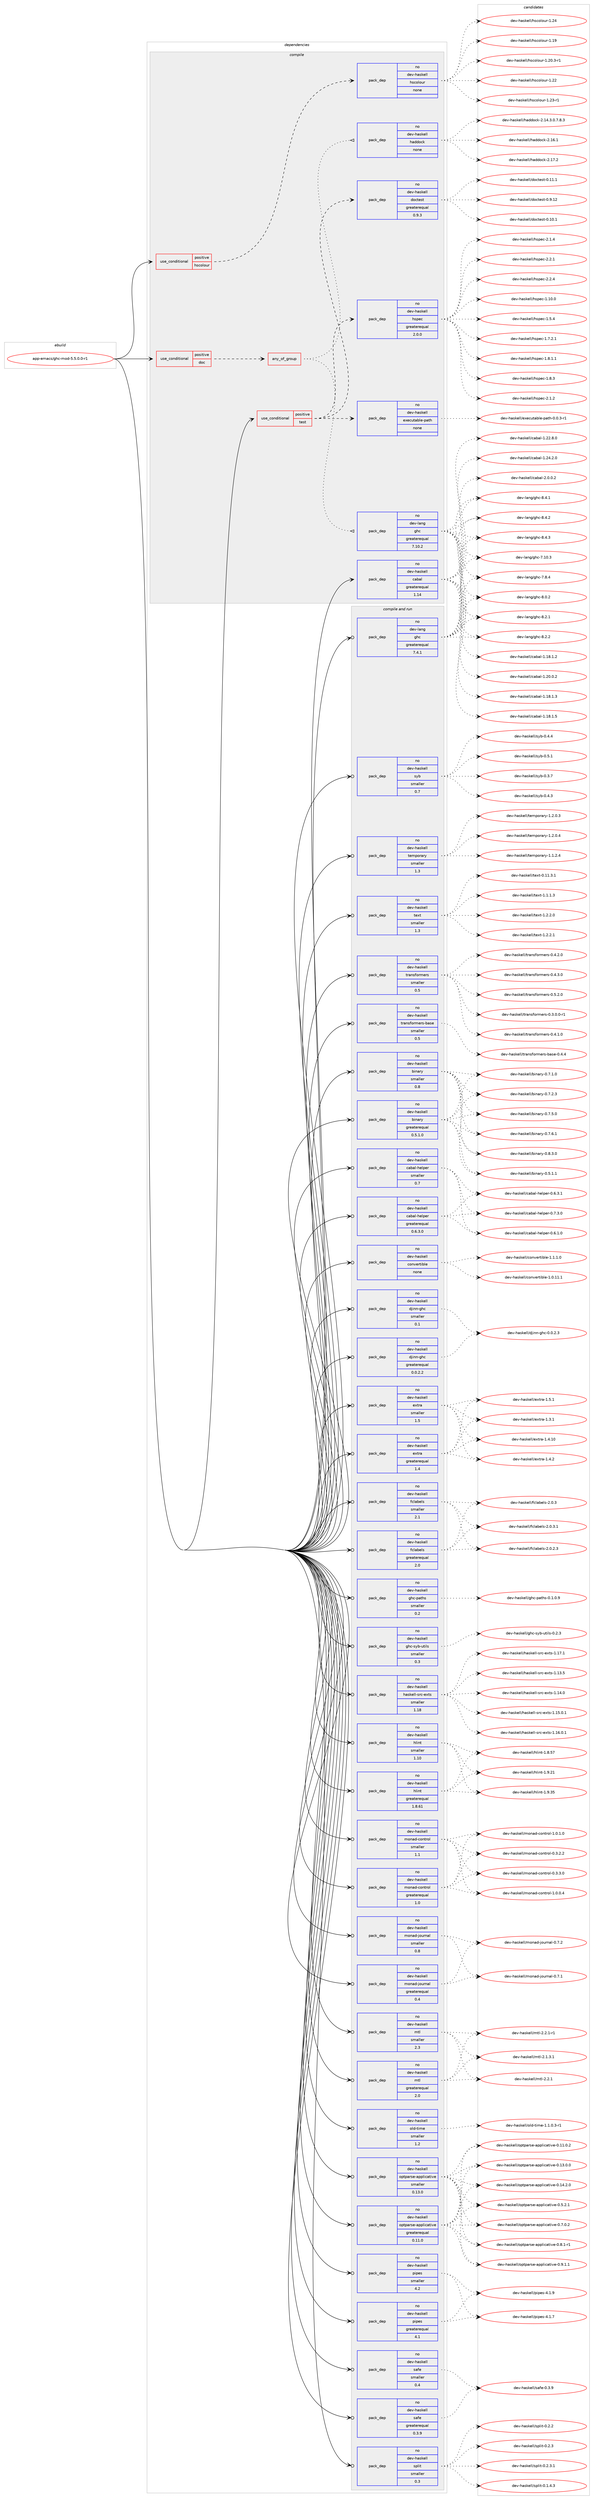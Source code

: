 digraph prolog {

# *************
# Graph options
# *************

newrank=true;
concentrate=true;
compound=true;
graph [rankdir=LR,fontname=Helvetica,fontsize=10,ranksep=1.5];#, ranksep=2.5, nodesep=0.2];
edge  [arrowhead=vee];
node  [fontname=Helvetica,fontsize=10];

# **********
# The ebuild
# **********

subgraph cluster_leftcol {
color=gray;
rank=same;
label=<<i>ebuild</i>>;
id [label="app-emacs/ghc-mod-5.5.0.0-r1", color=red, width=4, href="../app-emacs/ghc-mod-5.5.0.0-r1.svg"];
}

# ****************
# The dependencies
# ****************

subgraph cluster_midcol {
color=gray;
label=<<i>dependencies</i>>;
subgraph cluster_compile {
fillcolor="#eeeeee";
style=filled;
label=<<i>compile</i>>;
subgraph cond504 {
dependency2741 [label=<<TABLE BORDER="0" CELLBORDER="1" CELLSPACING="0" CELLPADDING="4"><TR><TD ROWSPAN="3" CELLPADDING="10">use_conditional</TD></TR><TR><TD>positive</TD></TR><TR><TD>doc</TD></TR></TABLE>>, shape=none, color=red];
subgraph any90 {
dependency2742 [label=<<TABLE BORDER="0" CELLBORDER="1" CELLSPACING="0" CELLPADDING="4"><TR><TD CELLPADDING="10">any_of_group</TD></TR></TABLE>>, shape=none, color=red];subgraph pack2141 {
dependency2743 [label=<<TABLE BORDER="0" CELLBORDER="1" CELLSPACING="0" CELLPADDING="4" WIDTH="220"><TR><TD ROWSPAN="6" CELLPADDING="30">pack_dep</TD></TR><TR><TD WIDTH="110">no</TD></TR><TR><TD>dev-haskell</TD></TR><TR><TD>haddock</TD></TR><TR><TD>none</TD></TR><TR><TD></TD></TR></TABLE>>, shape=none, color=blue];
}
dependency2742:e -> dependency2743:w [weight=20,style="dotted",arrowhead="oinv"];
subgraph pack2142 {
dependency2744 [label=<<TABLE BORDER="0" CELLBORDER="1" CELLSPACING="0" CELLPADDING="4" WIDTH="220"><TR><TD ROWSPAN="6" CELLPADDING="30">pack_dep</TD></TR><TR><TD WIDTH="110">no</TD></TR><TR><TD>dev-lang</TD></TR><TR><TD>ghc</TD></TR><TR><TD>greaterequal</TD></TR><TR><TD>7.10.2</TD></TR></TABLE>>, shape=none, color=blue];
}
dependency2742:e -> dependency2744:w [weight=20,style="dotted",arrowhead="oinv"];
}
dependency2741:e -> dependency2742:w [weight=20,style="dashed",arrowhead="vee"];
}
id:e -> dependency2741:w [weight=20,style="solid",arrowhead="vee"];
subgraph cond505 {
dependency2745 [label=<<TABLE BORDER="0" CELLBORDER="1" CELLSPACING="0" CELLPADDING="4"><TR><TD ROWSPAN="3" CELLPADDING="10">use_conditional</TD></TR><TR><TD>positive</TD></TR><TR><TD>hscolour</TD></TR></TABLE>>, shape=none, color=red];
subgraph pack2143 {
dependency2746 [label=<<TABLE BORDER="0" CELLBORDER="1" CELLSPACING="0" CELLPADDING="4" WIDTH="220"><TR><TD ROWSPAN="6" CELLPADDING="30">pack_dep</TD></TR><TR><TD WIDTH="110">no</TD></TR><TR><TD>dev-haskell</TD></TR><TR><TD>hscolour</TD></TR><TR><TD>none</TD></TR><TR><TD></TD></TR></TABLE>>, shape=none, color=blue];
}
dependency2745:e -> dependency2746:w [weight=20,style="dashed",arrowhead="vee"];
}
id:e -> dependency2745:w [weight=20,style="solid",arrowhead="vee"];
subgraph cond506 {
dependency2747 [label=<<TABLE BORDER="0" CELLBORDER="1" CELLSPACING="0" CELLPADDING="4"><TR><TD ROWSPAN="3" CELLPADDING="10">use_conditional</TD></TR><TR><TD>positive</TD></TR><TR><TD>test</TD></TR></TABLE>>, shape=none, color=red];
subgraph pack2144 {
dependency2748 [label=<<TABLE BORDER="0" CELLBORDER="1" CELLSPACING="0" CELLPADDING="4" WIDTH="220"><TR><TD ROWSPAN="6" CELLPADDING="30">pack_dep</TD></TR><TR><TD WIDTH="110">no</TD></TR><TR><TD>dev-haskell</TD></TR><TR><TD>doctest</TD></TR><TR><TD>greaterequal</TD></TR><TR><TD>0.9.3</TD></TR></TABLE>>, shape=none, color=blue];
}
dependency2747:e -> dependency2748:w [weight=20,style="dashed",arrowhead="vee"];
subgraph pack2145 {
dependency2749 [label=<<TABLE BORDER="0" CELLBORDER="1" CELLSPACING="0" CELLPADDING="4" WIDTH="220"><TR><TD ROWSPAN="6" CELLPADDING="30">pack_dep</TD></TR><TR><TD WIDTH="110">no</TD></TR><TR><TD>dev-haskell</TD></TR><TR><TD>executable-path</TD></TR><TR><TD>none</TD></TR><TR><TD></TD></TR></TABLE>>, shape=none, color=blue];
}
dependency2747:e -> dependency2749:w [weight=20,style="dashed",arrowhead="vee"];
subgraph pack2146 {
dependency2750 [label=<<TABLE BORDER="0" CELLBORDER="1" CELLSPACING="0" CELLPADDING="4" WIDTH="220"><TR><TD ROWSPAN="6" CELLPADDING="30">pack_dep</TD></TR><TR><TD WIDTH="110">no</TD></TR><TR><TD>dev-haskell</TD></TR><TR><TD>hspec</TD></TR><TR><TD>greaterequal</TD></TR><TR><TD>2.0.0</TD></TR></TABLE>>, shape=none, color=blue];
}
dependency2747:e -> dependency2750:w [weight=20,style="dashed",arrowhead="vee"];
}
id:e -> dependency2747:w [weight=20,style="solid",arrowhead="vee"];
subgraph pack2147 {
dependency2751 [label=<<TABLE BORDER="0" CELLBORDER="1" CELLSPACING="0" CELLPADDING="4" WIDTH="220"><TR><TD ROWSPAN="6" CELLPADDING="30">pack_dep</TD></TR><TR><TD WIDTH="110">no</TD></TR><TR><TD>dev-haskell</TD></TR><TR><TD>cabal</TD></TR><TR><TD>greaterequal</TD></TR><TR><TD>1.14</TD></TR></TABLE>>, shape=none, color=blue];
}
id:e -> dependency2751:w [weight=20,style="solid",arrowhead="vee"];
}
subgraph cluster_compileandrun {
fillcolor="#eeeeee";
style=filled;
label=<<i>compile and run</i>>;
subgraph pack2148 {
dependency2752 [label=<<TABLE BORDER="0" CELLBORDER="1" CELLSPACING="0" CELLPADDING="4" WIDTH="220"><TR><TD ROWSPAN="6" CELLPADDING="30">pack_dep</TD></TR><TR><TD WIDTH="110">no</TD></TR><TR><TD>dev-haskell</TD></TR><TR><TD>binary</TD></TR><TR><TD>greaterequal</TD></TR><TR><TD>0.5.1.0</TD></TR></TABLE>>, shape=none, color=blue];
}
id:e -> dependency2752:w [weight=20,style="solid",arrowhead="odotvee"];
subgraph pack2149 {
dependency2753 [label=<<TABLE BORDER="0" CELLBORDER="1" CELLSPACING="0" CELLPADDING="4" WIDTH="220"><TR><TD ROWSPAN="6" CELLPADDING="30">pack_dep</TD></TR><TR><TD WIDTH="110">no</TD></TR><TR><TD>dev-haskell</TD></TR><TR><TD>binary</TD></TR><TR><TD>smaller</TD></TR><TR><TD>0.8</TD></TR></TABLE>>, shape=none, color=blue];
}
id:e -> dependency2753:w [weight=20,style="solid",arrowhead="odotvee"];
subgraph pack2150 {
dependency2754 [label=<<TABLE BORDER="0" CELLBORDER="1" CELLSPACING="0" CELLPADDING="4" WIDTH="220"><TR><TD ROWSPAN="6" CELLPADDING="30">pack_dep</TD></TR><TR><TD WIDTH="110">no</TD></TR><TR><TD>dev-haskell</TD></TR><TR><TD>cabal-helper</TD></TR><TR><TD>greaterequal</TD></TR><TR><TD>0.6.3.0</TD></TR></TABLE>>, shape=none, color=blue];
}
id:e -> dependency2754:w [weight=20,style="solid",arrowhead="odotvee"];
subgraph pack2151 {
dependency2755 [label=<<TABLE BORDER="0" CELLBORDER="1" CELLSPACING="0" CELLPADDING="4" WIDTH="220"><TR><TD ROWSPAN="6" CELLPADDING="30">pack_dep</TD></TR><TR><TD WIDTH="110">no</TD></TR><TR><TD>dev-haskell</TD></TR><TR><TD>cabal-helper</TD></TR><TR><TD>smaller</TD></TR><TR><TD>0.7</TD></TR></TABLE>>, shape=none, color=blue];
}
id:e -> dependency2755:w [weight=20,style="solid",arrowhead="odotvee"];
subgraph pack2152 {
dependency2756 [label=<<TABLE BORDER="0" CELLBORDER="1" CELLSPACING="0" CELLPADDING="4" WIDTH="220"><TR><TD ROWSPAN="6" CELLPADDING="30">pack_dep</TD></TR><TR><TD WIDTH="110">no</TD></TR><TR><TD>dev-haskell</TD></TR><TR><TD>convertible</TD></TR><TR><TD>none</TD></TR><TR><TD></TD></TR></TABLE>>, shape=none, color=blue];
}
id:e -> dependency2756:w [weight=20,style="solid",arrowhead="odotvee"];
subgraph pack2153 {
dependency2757 [label=<<TABLE BORDER="0" CELLBORDER="1" CELLSPACING="0" CELLPADDING="4" WIDTH="220"><TR><TD ROWSPAN="6" CELLPADDING="30">pack_dep</TD></TR><TR><TD WIDTH="110">no</TD></TR><TR><TD>dev-haskell</TD></TR><TR><TD>djinn-ghc</TD></TR><TR><TD>greaterequal</TD></TR><TR><TD>0.0.2.2</TD></TR></TABLE>>, shape=none, color=blue];
}
id:e -> dependency2757:w [weight=20,style="solid",arrowhead="odotvee"];
subgraph pack2154 {
dependency2758 [label=<<TABLE BORDER="0" CELLBORDER="1" CELLSPACING="0" CELLPADDING="4" WIDTH="220"><TR><TD ROWSPAN="6" CELLPADDING="30">pack_dep</TD></TR><TR><TD WIDTH="110">no</TD></TR><TR><TD>dev-haskell</TD></TR><TR><TD>djinn-ghc</TD></TR><TR><TD>smaller</TD></TR><TR><TD>0.1</TD></TR></TABLE>>, shape=none, color=blue];
}
id:e -> dependency2758:w [weight=20,style="solid",arrowhead="odotvee"];
subgraph pack2155 {
dependency2759 [label=<<TABLE BORDER="0" CELLBORDER="1" CELLSPACING="0" CELLPADDING="4" WIDTH="220"><TR><TD ROWSPAN="6" CELLPADDING="30">pack_dep</TD></TR><TR><TD WIDTH="110">no</TD></TR><TR><TD>dev-haskell</TD></TR><TR><TD>extra</TD></TR><TR><TD>greaterequal</TD></TR><TR><TD>1.4</TD></TR></TABLE>>, shape=none, color=blue];
}
id:e -> dependency2759:w [weight=20,style="solid",arrowhead="odotvee"];
subgraph pack2156 {
dependency2760 [label=<<TABLE BORDER="0" CELLBORDER="1" CELLSPACING="0" CELLPADDING="4" WIDTH="220"><TR><TD ROWSPAN="6" CELLPADDING="30">pack_dep</TD></TR><TR><TD WIDTH="110">no</TD></TR><TR><TD>dev-haskell</TD></TR><TR><TD>extra</TD></TR><TR><TD>smaller</TD></TR><TR><TD>1.5</TD></TR></TABLE>>, shape=none, color=blue];
}
id:e -> dependency2760:w [weight=20,style="solid",arrowhead="odotvee"];
subgraph pack2157 {
dependency2761 [label=<<TABLE BORDER="0" CELLBORDER="1" CELLSPACING="0" CELLPADDING="4" WIDTH="220"><TR><TD ROWSPAN="6" CELLPADDING="30">pack_dep</TD></TR><TR><TD WIDTH="110">no</TD></TR><TR><TD>dev-haskell</TD></TR><TR><TD>fclabels</TD></TR><TR><TD>greaterequal</TD></TR><TR><TD>2.0</TD></TR></TABLE>>, shape=none, color=blue];
}
id:e -> dependency2761:w [weight=20,style="solid",arrowhead="odotvee"];
subgraph pack2158 {
dependency2762 [label=<<TABLE BORDER="0" CELLBORDER="1" CELLSPACING="0" CELLPADDING="4" WIDTH="220"><TR><TD ROWSPAN="6" CELLPADDING="30">pack_dep</TD></TR><TR><TD WIDTH="110">no</TD></TR><TR><TD>dev-haskell</TD></TR><TR><TD>fclabels</TD></TR><TR><TD>smaller</TD></TR><TR><TD>2.1</TD></TR></TABLE>>, shape=none, color=blue];
}
id:e -> dependency2762:w [weight=20,style="solid",arrowhead="odotvee"];
subgraph pack2159 {
dependency2763 [label=<<TABLE BORDER="0" CELLBORDER="1" CELLSPACING="0" CELLPADDING="4" WIDTH="220"><TR><TD ROWSPAN="6" CELLPADDING="30">pack_dep</TD></TR><TR><TD WIDTH="110">no</TD></TR><TR><TD>dev-haskell</TD></TR><TR><TD>ghc-paths</TD></TR><TR><TD>smaller</TD></TR><TR><TD>0.2</TD></TR></TABLE>>, shape=none, color=blue];
}
id:e -> dependency2763:w [weight=20,style="solid",arrowhead="odotvee"];
subgraph pack2160 {
dependency2764 [label=<<TABLE BORDER="0" CELLBORDER="1" CELLSPACING="0" CELLPADDING="4" WIDTH="220"><TR><TD ROWSPAN="6" CELLPADDING="30">pack_dep</TD></TR><TR><TD WIDTH="110">no</TD></TR><TR><TD>dev-haskell</TD></TR><TR><TD>ghc-syb-utils</TD></TR><TR><TD>smaller</TD></TR><TR><TD>0.3</TD></TR></TABLE>>, shape=none, color=blue];
}
id:e -> dependency2764:w [weight=20,style="solid",arrowhead="odotvee"];
subgraph pack2161 {
dependency2765 [label=<<TABLE BORDER="0" CELLBORDER="1" CELLSPACING="0" CELLPADDING="4" WIDTH="220"><TR><TD ROWSPAN="6" CELLPADDING="30">pack_dep</TD></TR><TR><TD WIDTH="110">no</TD></TR><TR><TD>dev-haskell</TD></TR><TR><TD>haskell-src-exts</TD></TR><TR><TD>smaller</TD></TR><TR><TD>1.18</TD></TR></TABLE>>, shape=none, color=blue];
}
id:e -> dependency2765:w [weight=20,style="solid",arrowhead="odotvee"];
subgraph pack2162 {
dependency2766 [label=<<TABLE BORDER="0" CELLBORDER="1" CELLSPACING="0" CELLPADDING="4" WIDTH="220"><TR><TD ROWSPAN="6" CELLPADDING="30">pack_dep</TD></TR><TR><TD WIDTH="110">no</TD></TR><TR><TD>dev-haskell</TD></TR><TR><TD>hlint</TD></TR><TR><TD>greaterequal</TD></TR><TR><TD>1.8.61</TD></TR></TABLE>>, shape=none, color=blue];
}
id:e -> dependency2766:w [weight=20,style="solid",arrowhead="odotvee"];
subgraph pack2163 {
dependency2767 [label=<<TABLE BORDER="0" CELLBORDER="1" CELLSPACING="0" CELLPADDING="4" WIDTH="220"><TR><TD ROWSPAN="6" CELLPADDING="30">pack_dep</TD></TR><TR><TD WIDTH="110">no</TD></TR><TR><TD>dev-haskell</TD></TR><TR><TD>hlint</TD></TR><TR><TD>smaller</TD></TR><TR><TD>1.10</TD></TR></TABLE>>, shape=none, color=blue];
}
id:e -> dependency2767:w [weight=20,style="solid",arrowhead="odotvee"];
subgraph pack2164 {
dependency2768 [label=<<TABLE BORDER="0" CELLBORDER="1" CELLSPACING="0" CELLPADDING="4" WIDTH="220"><TR><TD ROWSPAN="6" CELLPADDING="30">pack_dep</TD></TR><TR><TD WIDTH="110">no</TD></TR><TR><TD>dev-haskell</TD></TR><TR><TD>monad-control</TD></TR><TR><TD>greaterequal</TD></TR><TR><TD>1.0</TD></TR></TABLE>>, shape=none, color=blue];
}
id:e -> dependency2768:w [weight=20,style="solid",arrowhead="odotvee"];
subgraph pack2165 {
dependency2769 [label=<<TABLE BORDER="0" CELLBORDER="1" CELLSPACING="0" CELLPADDING="4" WIDTH="220"><TR><TD ROWSPAN="6" CELLPADDING="30">pack_dep</TD></TR><TR><TD WIDTH="110">no</TD></TR><TR><TD>dev-haskell</TD></TR><TR><TD>monad-control</TD></TR><TR><TD>smaller</TD></TR><TR><TD>1.1</TD></TR></TABLE>>, shape=none, color=blue];
}
id:e -> dependency2769:w [weight=20,style="solid",arrowhead="odotvee"];
subgraph pack2166 {
dependency2770 [label=<<TABLE BORDER="0" CELLBORDER="1" CELLSPACING="0" CELLPADDING="4" WIDTH="220"><TR><TD ROWSPAN="6" CELLPADDING="30">pack_dep</TD></TR><TR><TD WIDTH="110">no</TD></TR><TR><TD>dev-haskell</TD></TR><TR><TD>monad-journal</TD></TR><TR><TD>greaterequal</TD></TR><TR><TD>0.4</TD></TR></TABLE>>, shape=none, color=blue];
}
id:e -> dependency2770:w [weight=20,style="solid",arrowhead="odotvee"];
subgraph pack2167 {
dependency2771 [label=<<TABLE BORDER="0" CELLBORDER="1" CELLSPACING="0" CELLPADDING="4" WIDTH="220"><TR><TD ROWSPAN="6" CELLPADDING="30">pack_dep</TD></TR><TR><TD WIDTH="110">no</TD></TR><TR><TD>dev-haskell</TD></TR><TR><TD>monad-journal</TD></TR><TR><TD>smaller</TD></TR><TR><TD>0.8</TD></TR></TABLE>>, shape=none, color=blue];
}
id:e -> dependency2771:w [weight=20,style="solid",arrowhead="odotvee"];
subgraph pack2168 {
dependency2772 [label=<<TABLE BORDER="0" CELLBORDER="1" CELLSPACING="0" CELLPADDING="4" WIDTH="220"><TR><TD ROWSPAN="6" CELLPADDING="30">pack_dep</TD></TR><TR><TD WIDTH="110">no</TD></TR><TR><TD>dev-haskell</TD></TR><TR><TD>mtl</TD></TR><TR><TD>greaterequal</TD></TR><TR><TD>2.0</TD></TR></TABLE>>, shape=none, color=blue];
}
id:e -> dependency2772:w [weight=20,style="solid",arrowhead="odotvee"];
subgraph pack2169 {
dependency2773 [label=<<TABLE BORDER="0" CELLBORDER="1" CELLSPACING="0" CELLPADDING="4" WIDTH="220"><TR><TD ROWSPAN="6" CELLPADDING="30">pack_dep</TD></TR><TR><TD WIDTH="110">no</TD></TR><TR><TD>dev-haskell</TD></TR><TR><TD>mtl</TD></TR><TR><TD>smaller</TD></TR><TR><TD>2.3</TD></TR></TABLE>>, shape=none, color=blue];
}
id:e -> dependency2773:w [weight=20,style="solid",arrowhead="odotvee"];
subgraph pack2170 {
dependency2774 [label=<<TABLE BORDER="0" CELLBORDER="1" CELLSPACING="0" CELLPADDING="4" WIDTH="220"><TR><TD ROWSPAN="6" CELLPADDING="30">pack_dep</TD></TR><TR><TD WIDTH="110">no</TD></TR><TR><TD>dev-haskell</TD></TR><TR><TD>old-time</TD></TR><TR><TD>smaller</TD></TR><TR><TD>1.2</TD></TR></TABLE>>, shape=none, color=blue];
}
id:e -> dependency2774:w [weight=20,style="solid",arrowhead="odotvee"];
subgraph pack2171 {
dependency2775 [label=<<TABLE BORDER="0" CELLBORDER="1" CELLSPACING="0" CELLPADDING="4" WIDTH="220"><TR><TD ROWSPAN="6" CELLPADDING="30">pack_dep</TD></TR><TR><TD WIDTH="110">no</TD></TR><TR><TD>dev-haskell</TD></TR><TR><TD>optparse-applicative</TD></TR><TR><TD>greaterequal</TD></TR><TR><TD>0.11.0</TD></TR></TABLE>>, shape=none, color=blue];
}
id:e -> dependency2775:w [weight=20,style="solid",arrowhead="odotvee"];
subgraph pack2172 {
dependency2776 [label=<<TABLE BORDER="0" CELLBORDER="1" CELLSPACING="0" CELLPADDING="4" WIDTH="220"><TR><TD ROWSPAN="6" CELLPADDING="30">pack_dep</TD></TR><TR><TD WIDTH="110">no</TD></TR><TR><TD>dev-haskell</TD></TR><TR><TD>optparse-applicative</TD></TR><TR><TD>smaller</TD></TR><TR><TD>0.13.0</TD></TR></TABLE>>, shape=none, color=blue];
}
id:e -> dependency2776:w [weight=20,style="solid",arrowhead="odotvee"];
subgraph pack2173 {
dependency2777 [label=<<TABLE BORDER="0" CELLBORDER="1" CELLSPACING="0" CELLPADDING="4" WIDTH="220"><TR><TD ROWSPAN="6" CELLPADDING="30">pack_dep</TD></TR><TR><TD WIDTH="110">no</TD></TR><TR><TD>dev-haskell</TD></TR><TR><TD>pipes</TD></TR><TR><TD>greaterequal</TD></TR><TR><TD>4.1</TD></TR></TABLE>>, shape=none, color=blue];
}
id:e -> dependency2777:w [weight=20,style="solid",arrowhead="odotvee"];
subgraph pack2174 {
dependency2778 [label=<<TABLE BORDER="0" CELLBORDER="1" CELLSPACING="0" CELLPADDING="4" WIDTH="220"><TR><TD ROWSPAN="6" CELLPADDING="30">pack_dep</TD></TR><TR><TD WIDTH="110">no</TD></TR><TR><TD>dev-haskell</TD></TR><TR><TD>pipes</TD></TR><TR><TD>smaller</TD></TR><TR><TD>4.2</TD></TR></TABLE>>, shape=none, color=blue];
}
id:e -> dependency2778:w [weight=20,style="solid",arrowhead="odotvee"];
subgraph pack2175 {
dependency2779 [label=<<TABLE BORDER="0" CELLBORDER="1" CELLSPACING="0" CELLPADDING="4" WIDTH="220"><TR><TD ROWSPAN="6" CELLPADDING="30">pack_dep</TD></TR><TR><TD WIDTH="110">no</TD></TR><TR><TD>dev-haskell</TD></TR><TR><TD>safe</TD></TR><TR><TD>greaterequal</TD></TR><TR><TD>0.3.9</TD></TR></TABLE>>, shape=none, color=blue];
}
id:e -> dependency2779:w [weight=20,style="solid",arrowhead="odotvee"];
subgraph pack2176 {
dependency2780 [label=<<TABLE BORDER="0" CELLBORDER="1" CELLSPACING="0" CELLPADDING="4" WIDTH="220"><TR><TD ROWSPAN="6" CELLPADDING="30">pack_dep</TD></TR><TR><TD WIDTH="110">no</TD></TR><TR><TD>dev-haskell</TD></TR><TR><TD>safe</TD></TR><TR><TD>smaller</TD></TR><TR><TD>0.4</TD></TR></TABLE>>, shape=none, color=blue];
}
id:e -> dependency2780:w [weight=20,style="solid",arrowhead="odotvee"];
subgraph pack2177 {
dependency2781 [label=<<TABLE BORDER="0" CELLBORDER="1" CELLSPACING="0" CELLPADDING="4" WIDTH="220"><TR><TD ROWSPAN="6" CELLPADDING="30">pack_dep</TD></TR><TR><TD WIDTH="110">no</TD></TR><TR><TD>dev-haskell</TD></TR><TR><TD>split</TD></TR><TR><TD>smaller</TD></TR><TR><TD>0.3</TD></TR></TABLE>>, shape=none, color=blue];
}
id:e -> dependency2781:w [weight=20,style="solid",arrowhead="odotvee"];
subgraph pack2178 {
dependency2782 [label=<<TABLE BORDER="0" CELLBORDER="1" CELLSPACING="0" CELLPADDING="4" WIDTH="220"><TR><TD ROWSPAN="6" CELLPADDING="30">pack_dep</TD></TR><TR><TD WIDTH="110">no</TD></TR><TR><TD>dev-haskell</TD></TR><TR><TD>syb</TD></TR><TR><TD>smaller</TD></TR><TR><TD>0.7</TD></TR></TABLE>>, shape=none, color=blue];
}
id:e -> dependency2782:w [weight=20,style="solid",arrowhead="odotvee"];
subgraph pack2179 {
dependency2783 [label=<<TABLE BORDER="0" CELLBORDER="1" CELLSPACING="0" CELLPADDING="4" WIDTH="220"><TR><TD ROWSPAN="6" CELLPADDING="30">pack_dep</TD></TR><TR><TD WIDTH="110">no</TD></TR><TR><TD>dev-haskell</TD></TR><TR><TD>temporary</TD></TR><TR><TD>smaller</TD></TR><TR><TD>1.3</TD></TR></TABLE>>, shape=none, color=blue];
}
id:e -> dependency2783:w [weight=20,style="solid",arrowhead="odotvee"];
subgraph pack2180 {
dependency2784 [label=<<TABLE BORDER="0" CELLBORDER="1" CELLSPACING="0" CELLPADDING="4" WIDTH="220"><TR><TD ROWSPAN="6" CELLPADDING="30">pack_dep</TD></TR><TR><TD WIDTH="110">no</TD></TR><TR><TD>dev-haskell</TD></TR><TR><TD>text</TD></TR><TR><TD>smaller</TD></TR><TR><TD>1.3</TD></TR></TABLE>>, shape=none, color=blue];
}
id:e -> dependency2784:w [weight=20,style="solid",arrowhead="odotvee"];
subgraph pack2181 {
dependency2785 [label=<<TABLE BORDER="0" CELLBORDER="1" CELLSPACING="0" CELLPADDING="4" WIDTH="220"><TR><TD ROWSPAN="6" CELLPADDING="30">pack_dep</TD></TR><TR><TD WIDTH="110">no</TD></TR><TR><TD>dev-haskell</TD></TR><TR><TD>transformers</TD></TR><TR><TD>smaller</TD></TR><TR><TD>0.5</TD></TR></TABLE>>, shape=none, color=blue];
}
id:e -> dependency2785:w [weight=20,style="solid",arrowhead="odotvee"];
subgraph pack2182 {
dependency2786 [label=<<TABLE BORDER="0" CELLBORDER="1" CELLSPACING="0" CELLPADDING="4" WIDTH="220"><TR><TD ROWSPAN="6" CELLPADDING="30">pack_dep</TD></TR><TR><TD WIDTH="110">no</TD></TR><TR><TD>dev-haskell</TD></TR><TR><TD>transformers-base</TD></TR><TR><TD>smaller</TD></TR><TR><TD>0.5</TD></TR></TABLE>>, shape=none, color=blue];
}
id:e -> dependency2786:w [weight=20,style="solid",arrowhead="odotvee"];
subgraph pack2183 {
dependency2787 [label=<<TABLE BORDER="0" CELLBORDER="1" CELLSPACING="0" CELLPADDING="4" WIDTH="220"><TR><TD ROWSPAN="6" CELLPADDING="30">pack_dep</TD></TR><TR><TD WIDTH="110">no</TD></TR><TR><TD>dev-lang</TD></TR><TR><TD>ghc</TD></TR><TR><TD>greaterequal</TD></TR><TR><TD>7.4.1</TD></TR></TABLE>>, shape=none, color=blue];
}
id:e -> dependency2787:w [weight=20,style="solid",arrowhead="odotvee"];
}
subgraph cluster_run {
fillcolor="#eeeeee";
style=filled;
label=<<i>run</i>>;
}
}

# **************
# The candidates
# **************

subgraph cluster_choices {
rank=same;
color=gray;
label=<<i>candidates</i>>;

subgraph choice2141 {
color=black;
nodesep=1;
choice1001011184510497115107101108108471049710010011199107455046495246514648465546564651 [label="dev-haskell/haddock-2.14.3.0.7.8.3", color=red, width=4,href="../dev-haskell/haddock-2.14.3.0.7.8.3.svg"];
choice100101118451049711510710110810847104971001001119910745504649544649 [label="dev-haskell/haddock-2.16.1", color=red, width=4,href="../dev-haskell/haddock-2.16.1.svg"];
choice100101118451049711510710110810847104971001001119910745504649554650 [label="dev-haskell/haddock-2.17.2", color=red, width=4,href="../dev-haskell/haddock-2.17.2.svg"];
dependency2743:e -> choice1001011184510497115107101108108471049710010011199107455046495246514648465546564651:w [style=dotted,weight="100"];
dependency2743:e -> choice100101118451049711510710110810847104971001001119910745504649544649:w [style=dotted,weight="100"];
dependency2743:e -> choice100101118451049711510710110810847104971001001119910745504649554650:w [style=dotted,weight="100"];
}
subgraph choice2142 {
color=black;
nodesep=1;
choice1001011184510897110103471031049945554649484651 [label="dev-lang/ghc-7.10.3", color=red, width=4,href="../dev-lang/ghc-7.10.3.svg"];
choice10010111845108971101034710310499455546564652 [label="dev-lang/ghc-7.8.4", color=red, width=4,href="../dev-lang/ghc-7.8.4.svg"];
choice10010111845108971101034710310499455646484650 [label="dev-lang/ghc-8.0.2", color=red, width=4,href="../dev-lang/ghc-8.0.2.svg"];
choice10010111845108971101034710310499455646504649 [label="dev-lang/ghc-8.2.1", color=red, width=4,href="../dev-lang/ghc-8.2.1.svg"];
choice10010111845108971101034710310499455646504650 [label="dev-lang/ghc-8.2.2", color=red, width=4,href="../dev-lang/ghc-8.2.2.svg"];
choice10010111845108971101034710310499455646524649 [label="dev-lang/ghc-8.4.1", color=red, width=4,href="../dev-lang/ghc-8.4.1.svg"];
choice10010111845108971101034710310499455646524650 [label="dev-lang/ghc-8.4.2", color=red, width=4,href="../dev-lang/ghc-8.4.2.svg"];
choice10010111845108971101034710310499455646524651 [label="dev-lang/ghc-8.4.3", color=red, width=4,href="../dev-lang/ghc-8.4.3.svg"];
dependency2744:e -> choice1001011184510897110103471031049945554649484651:w [style=dotted,weight="100"];
dependency2744:e -> choice10010111845108971101034710310499455546564652:w [style=dotted,weight="100"];
dependency2744:e -> choice10010111845108971101034710310499455646484650:w [style=dotted,weight="100"];
dependency2744:e -> choice10010111845108971101034710310499455646504649:w [style=dotted,weight="100"];
dependency2744:e -> choice10010111845108971101034710310499455646504650:w [style=dotted,weight="100"];
dependency2744:e -> choice10010111845108971101034710310499455646524649:w [style=dotted,weight="100"];
dependency2744:e -> choice10010111845108971101034710310499455646524650:w [style=dotted,weight="100"];
dependency2744:e -> choice10010111845108971101034710310499455646524651:w [style=dotted,weight="100"];
}
subgraph choice2143 {
color=black;
nodesep=1;
choice100101118451049711510710110810847104115991111081111171144549464957 [label="dev-haskell/hscolour-1.19", color=red, width=4,href="../dev-haskell/hscolour-1.19.svg"];
choice10010111845104971151071011081084710411599111108111117114454946504846514511449 [label="dev-haskell/hscolour-1.20.3-r1", color=red, width=4,href="../dev-haskell/hscolour-1.20.3-r1.svg"];
choice100101118451049711510710110810847104115991111081111171144549465050 [label="dev-haskell/hscolour-1.22", color=red, width=4,href="../dev-haskell/hscolour-1.22.svg"];
choice1001011184510497115107101108108471041159911110811111711445494650514511449 [label="dev-haskell/hscolour-1.23-r1", color=red, width=4,href="../dev-haskell/hscolour-1.23-r1.svg"];
choice100101118451049711510710110810847104115991111081111171144549465052 [label="dev-haskell/hscolour-1.24", color=red, width=4,href="../dev-haskell/hscolour-1.24.svg"];
dependency2746:e -> choice100101118451049711510710110810847104115991111081111171144549464957:w [style=dotted,weight="100"];
dependency2746:e -> choice10010111845104971151071011081084710411599111108111117114454946504846514511449:w [style=dotted,weight="100"];
dependency2746:e -> choice100101118451049711510710110810847104115991111081111171144549465050:w [style=dotted,weight="100"];
dependency2746:e -> choice1001011184510497115107101108108471041159911110811111711445494650514511449:w [style=dotted,weight="100"];
dependency2746:e -> choice100101118451049711510710110810847104115991111081111171144549465052:w [style=dotted,weight="100"];
}
subgraph choice2144 {
color=black;
nodesep=1;
choice1001011184510497115107101108108471001119911610111511645484649484649 [label="dev-haskell/doctest-0.10.1", color=red, width=4,href="../dev-haskell/doctest-0.10.1.svg"];
choice1001011184510497115107101108108471001119911610111511645484649494649 [label="dev-haskell/doctest-0.11.1", color=red, width=4,href="../dev-haskell/doctest-0.11.1.svg"];
choice1001011184510497115107101108108471001119911610111511645484657464950 [label="dev-haskell/doctest-0.9.12", color=red, width=4,href="../dev-haskell/doctest-0.9.12.svg"];
dependency2748:e -> choice1001011184510497115107101108108471001119911610111511645484649484649:w [style=dotted,weight="100"];
dependency2748:e -> choice1001011184510497115107101108108471001119911610111511645484649494649:w [style=dotted,weight="100"];
dependency2748:e -> choice1001011184510497115107101108108471001119911610111511645484657464950:w [style=dotted,weight="100"];
}
subgraph choice2145 {
color=black;
nodesep=1;
choice10010111845104971151071011081084710112010199117116979810810145112971161044548464846514511449 [label="dev-haskell/executable-path-0.0.3-r1", color=red, width=4,href="../dev-haskell/executable-path-0.0.3-r1.svg"];
dependency2749:e -> choice10010111845104971151071011081084710112010199117116979810810145112971161044548464846514511449:w [style=dotted,weight="100"];
}
subgraph choice2146 {
color=black;
nodesep=1;
choice1001011184510497115107101108108471041151121019945494649484648 [label="dev-haskell/hspec-1.10.0", color=red, width=4,href="../dev-haskell/hspec-1.10.0.svg"];
choice10010111845104971151071011081084710411511210199454946534652 [label="dev-haskell/hspec-1.5.4", color=red, width=4,href="../dev-haskell/hspec-1.5.4.svg"];
choice100101118451049711510710110810847104115112101994549465546504649 [label="dev-haskell/hspec-1.7.2.1", color=red, width=4,href="../dev-haskell/hspec-1.7.2.1.svg"];
choice100101118451049711510710110810847104115112101994549465646494649 [label="dev-haskell/hspec-1.8.1.1", color=red, width=4,href="../dev-haskell/hspec-1.8.1.1.svg"];
choice10010111845104971151071011081084710411511210199454946564651 [label="dev-haskell/hspec-1.8.3", color=red, width=4,href="../dev-haskell/hspec-1.8.3.svg"];
choice10010111845104971151071011081084710411511210199455046494650 [label="dev-haskell/hspec-2.1.2", color=red, width=4,href="../dev-haskell/hspec-2.1.2.svg"];
choice10010111845104971151071011081084710411511210199455046494652 [label="dev-haskell/hspec-2.1.4", color=red, width=4,href="../dev-haskell/hspec-2.1.4.svg"];
choice10010111845104971151071011081084710411511210199455046504649 [label="dev-haskell/hspec-2.2.1", color=red, width=4,href="../dev-haskell/hspec-2.2.1.svg"];
choice10010111845104971151071011081084710411511210199455046504652 [label="dev-haskell/hspec-2.2.4", color=red, width=4,href="../dev-haskell/hspec-2.2.4.svg"];
dependency2750:e -> choice1001011184510497115107101108108471041151121019945494649484648:w [style=dotted,weight="100"];
dependency2750:e -> choice10010111845104971151071011081084710411511210199454946534652:w [style=dotted,weight="100"];
dependency2750:e -> choice100101118451049711510710110810847104115112101994549465546504649:w [style=dotted,weight="100"];
dependency2750:e -> choice100101118451049711510710110810847104115112101994549465646494649:w [style=dotted,weight="100"];
dependency2750:e -> choice10010111845104971151071011081084710411511210199454946564651:w [style=dotted,weight="100"];
dependency2750:e -> choice10010111845104971151071011081084710411511210199455046494650:w [style=dotted,weight="100"];
dependency2750:e -> choice10010111845104971151071011081084710411511210199455046494652:w [style=dotted,weight="100"];
dependency2750:e -> choice10010111845104971151071011081084710411511210199455046504649:w [style=dotted,weight="100"];
dependency2750:e -> choice10010111845104971151071011081084710411511210199455046504652:w [style=dotted,weight="100"];
}
subgraph choice2147 {
color=black;
nodesep=1;
choice10010111845104971151071011081084799979897108454946495646494650 [label="dev-haskell/cabal-1.18.1.2", color=red, width=4,href="../dev-haskell/cabal-1.18.1.2.svg"];
choice10010111845104971151071011081084799979897108454946495646494651 [label="dev-haskell/cabal-1.18.1.3", color=red, width=4,href="../dev-haskell/cabal-1.18.1.3.svg"];
choice10010111845104971151071011081084799979897108454946495646494653 [label="dev-haskell/cabal-1.18.1.5", color=red, width=4,href="../dev-haskell/cabal-1.18.1.5.svg"];
choice10010111845104971151071011081084799979897108454946504846484650 [label="dev-haskell/cabal-1.20.0.2", color=red, width=4,href="../dev-haskell/cabal-1.20.0.2.svg"];
choice10010111845104971151071011081084799979897108454946505046564648 [label="dev-haskell/cabal-1.22.8.0", color=red, width=4,href="../dev-haskell/cabal-1.22.8.0.svg"];
choice10010111845104971151071011081084799979897108454946505246504648 [label="dev-haskell/cabal-1.24.2.0", color=red, width=4,href="../dev-haskell/cabal-1.24.2.0.svg"];
choice100101118451049711510710110810847999798971084550464846484650 [label="dev-haskell/cabal-2.0.0.2", color=red, width=4,href="../dev-haskell/cabal-2.0.0.2.svg"];
dependency2751:e -> choice10010111845104971151071011081084799979897108454946495646494650:w [style=dotted,weight="100"];
dependency2751:e -> choice10010111845104971151071011081084799979897108454946495646494651:w [style=dotted,weight="100"];
dependency2751:e -> choice10010111845104971151071011081084799979897108454946495646494653:w [style=dotted,weight="100"];
dependency2751:e -> choice10010111845104971151071011081084799979897108454946504846484650:w [style=dotted,weight="100"];
dependency2751:e -> choice10010111845104971151071011081084799979897108454946505046564648:w [style=dotted,weight="100"];
dependency2751:e -> choice10010111845104971151071011081084799979897108454946505246504648:w [style=dotted,weight="100"];
dependency2751:e -> choice100101118451049711510710110810847999798971084550464846484650:w [style=dotted,weight="100"];
}
subgraph choice2148 {
color=black;
nodesep=1;
choice10010111845104971151071011081084798105110971141214548465346494649 [label="dev-haskell/binary-0.5.1.1", color=red, width=4,href="../dev-haskell/binary-0.5.1.1.svg"];
choice10010111845104971151071011081084798105110971141214548465546494648 [label="dev-haskell/binary-0.7.1.0", color=red, width=4,href="../dev-haskell/binary-0.7.1.0.svg"];
choice10010111845104971151071011081084798105110971141214548465546504651 [label="dev-haskell/binary-0.7.2.3", color=red, width=4,href="../dev-haskell/binary-0.7.2.3.svg"];
choice10010111845104971151071011081084798105110971141214548465546534648 [label="dev-haskell/binary-0.7.5.0", color=red, width=4,href="../dev-haskell/binary-0.7.5.0.svg"];
choice10010111845104971151071011081084798105110971141214548465546544649 [label="dev-haskell/binary-0.7.6.1", color=red, width=4,href="../dev-haskell/binary-0.7.6.1.svg"];
choice10010111845104971151071011081084798105110971141214548465646514648 [label="dev-haskell/binary-0.8.3.0", color=red, width=4,href="../dev-haskell/binary-0.8.3.0.svg"];
dependency2752:e -> choice10010111845104971151071011081084798105110971141214548465346494649:w [style=dotted,weight="100"];
dependency2752:e -> choice10010111845104971151071011081084798105110971141214548465546494648:w [style=dotted,weight="100"];
dependency2752:e -> choice10010111845104971151071011081084798105110971141214548465546504651:w [style=dotted,weight="100"];
dependency2752:e -> choice10010111845104971151071011081084798105110971141214548465546534648:w [style=dotted,weight="100"];
dependency2752:e -> choice10010111845104971151071011081084798105110971141214548465546544649:w [style=dotted,weight="100"];
dependency2752:e -> choice10010111845104971151071011081084798105110971141214548465646514648:w [style=dotted,weight="100"];
}
subgraph choice2149 {
color=black;
nodesep=1;
choice10010111845104971151071011081084798105110971141214548465346494649 [label="dev-haskell/binary-0.5.1.1", color=red, width=4,href="../dev-haskell/binary-0.5.1.1.svg"];
choice10010111845104971151071011081084798105110971141214548465546494648 [label="dev-haskell/binary-0.7.1.0", color=red, width=4,href="../dev-haskell/binary-0.7.1.0.svg"];
choice10010111845104971151071011081084798105110971141214548465546504651 [label="dev-haskell/binary-0.7.2.3", color=red, width=4,href="../dev-haskell/binary-0.7.2.3.svg"];
choice10010111845104971151071011081084798105110971141214548465546534648 [label="dev-haskell/binary-0.7.5.0", color=red, width=4,href="../dev-haskell/binary-0.7.5.0.svg"];
choice10010111845104971151071011081084798105110971141214548465546544649 [label="dev-haskell/binary-0.7.6.1", color=red, width=4,href="../dev-haskell/binary-0.7.6.1.svg"];
choice10010111845104971151071011081084798105110971141214548465646514648 [label="dev-haskell/binary-0.8.3.0", color=red, width=4,href="../dev-haskell/binary-0.8.3.0.svg"];
dependency2753:e -> choice10010111845104971151071011081084798105110971141214548465346494649:w [style=dotted,weight="100"];
dependency2753:e -> choice10010111845104971151071011081084798105110971141214548465546494648:w [style=dotted,weight="100"];
dependency2753:e -> choice10010111845104971151071011081084798105110971141214548465546504651:w [style=dotted,weight="100"];
dependency2753:e -> choice10010111845104971151071011081084798105110971141214548465546534648:w [style=dotted,weight="100"];
dependency2753:e -> choice10010111845104971151071011081084798105110971141214548465546544649:w [style=dotted,weight="100"];
dependency2753:e -> choice10010111845104971151071011081084798105110971141214548465646514648:w [style=dotted,weight="100"];
}
subgraph choice2150 {
color=black;
nodesep=1;
choice10010111845104971151071011081084799979897108451041011081121011144548465446494648 [label="dev-haskell/cabal-helper-0.6.1.0", color=red, width=4,href="../dev-haskell/cabal-helper-0.6.1.0.svg"];
choice10010111845104971151071011081084799979897108451041011081121011144548465446514649 [label="dev-haskell/cabal-helper-0.6.3.1", color=red, width=4,href="../dev-haskell/cabal-helper-0.6.3.1.svg"];
choice10010111845104971151071011081084799979897108451041011081121011144548465546514648 [label="dev-haskell/cabal-helper-0.7.3.0", color=red, width=4,href="../dev-haskell/cabal-helper-0.7.3.0.svg"];
dependency2754:e -> choice10010111845104971151071011081084799979897108451041011081121011144548465446494648:w [style=dotted,weight="100"];
dependency2754:e -> choice10010111845104971151071011081084799979897108451041011081121011144548465446514649:w [style=dotted,weight="100"];
dependency2754:e -> choice10010111845104971151071011081084799979897108451041011081121011144548465546514648:w [style=dotted,weight="100"];
}
subgraph choice2151 {
color=black;
nodesep=1;
choice10010111845104971151071011081084799979897108451041011081121011144548465446494648 [label="dev-haskell/cabal-helper-0.6.1.0", color=red, width=4,href="../dev-haskell/cabal-helper-0.6.1.0.svg"];
choice10010111845104971151071011081084799979897108451041011081121011144548465446514649 [label="dev-haskell/cabal-helper-0.6.3.1", color=red, width=4,href="../dev-haskell/cabal-helper-0.6.3.1.svg"];
choice10010111845104971151071011081084799979897108451041011081121011144548465546514648 [label="dev-haskell/cabal-helper-0.7.3.0", color=red, width=4,href="../dev-haskell/cabal-helper-0.7.3.0.svg"];
dependency2755:e -> choice10010111845104971151071011081084799979897108451041011081121011144548465446494648:w [style=dotted,weight="100"];
dependency2755:e -> choice10010111845104971151071011081084799979897108451041011081121011144548465446514649:w [style=dotted,weight="100"];
dependency2755:e -> choice10010111845104971151071011081084799979897108451041011081121011144548465546514648:w [style=dotted,weight="100"];
}
subgraph choice2152 {
color=black;
nodesep=1;
choice1001011184510497115107101108108479911111011810111411610598108101454946484649494649 [label="dev-haskell/convertible-1.0.11.1", color=red, width=4,href="../dev-haskell/convertible-1.0.11.1.svg"];
choice10010111845104971151071011081084799111110118101114116105981081014549464946494648 [label="dev-haskell/convertible-1.1.1.0", color=red, width=4,href="../dev-haskell/convertible-1.1.1.0.svg"];
dependency2756:e -> choice1001011184510497115107101108108479911111011810111411610598108101454946484649494649:w [style=dotted,weight="100"];
dependency2756:e -> choice10010111845104971151071011081084799111110118101114116105981081014549464946494648:w [style=dotted,weight="100"];
}
subgraph choice2153 {
color=black;
nodesep=1;
choice10010111845104971151071011081084710010610511011045103104994548464846504651 [label="dev-haskell/djinn-ghc-0.0.2.3", color=red, width=4,href="../dev-haskell/djinn-ghc-0.0.2.3.svg"];
dependency2757:e -> choice10010111845104971151071011081084710010610511011045103104994548464846504651:w [style=dotted,weight="100"];
}
subgraph choice2154 {
color=black;
nodesep=1;
choice10010111845104971151071011081084710010610511011045103104994548464846504651 [label="dev-haskell/djinn-ghc-0.0.2.3", color=red, width=4,href="../dev-haskell/djinn-ghc-0.0.2.3.svg"];
dependency2758:e -> choice10010111845104971151071011081084710010610511011045103104994548464846504651:w [style=dotted,weight="100"];
}
subgraph choice2155 {
color=black;
nodesep=1;
choice10010111845104971151071011081084710112011611497454946514649 [label="dev-haskell/extra-1.3.1", color=red, width=4,href="../dev-haskell/extra-1.3.1.svg"];
choice1001011184510497115107101108108471011201161149745494652464948 [label="dev-haskell/extra-1.4.10", color=red, width=4,href="../dev-haskell/extra-1.4.10.svg"];
choice10010111845104971151071011081084710112011611497454946524650 [label="dev-haskell/extra-1.4.2", color=red, width=4,href="../dev-haskell/extra-1.4.2.svg"];
choice10010111845104971151071011081084710112011611497454946534649 [label="dev-haskell/extra-1.5.1", color=red, width=4,href="../dev-haskell/extra-1.5.1.svg"];
dependency2759:e -> choice10010111845104971151071011081084710112011611497454946514649:w [style=dotted,weight="100"];
dependency2759:e -> choice1001011184510497115107101108108471011201161149745494652464948:w [style=dotted,weight="100"];
dependency2759:e -> choice10010111845104971151071011081084710112011611497454946524650:w [style=dotted,weight="100"];
dependency2759:e -> choice10010111845104971151071011081084710112011611497454946534649:w [style=dotted,weight="100"];
}
subgraph choice2156 {
color=black;
nodesep=1;
choice10010111845104971151071011081084710112011611497454946514649 [label="dev-haskell/extra-1.3.1", color=red, width=4,href="../dev-haskell/extra-1.3.1.svg"];
choice1001011184510497115107101108108471011201161149745494652464948 [label="dev-haskell/extra-1.4.10", color=red, width=4,href="../dev-haskell/extra-1.4.10.svg"];
choice10010111845104971151071011081084710112011611497454946524650 [label="dev-haskell/extra-1.4.2", color=red, width=4,href="../dev-haskell/extra-1.4.2.svg"];
choice10010111845104971151071011081084710112011611497454946534649 [label="dev-haskell/extra-1.5.1", color=red, width=4,href="../dev-haskell/extra-1.5.1.svg"];
dependency2760:e -> choice10010111845104971151071011081084710112011611497454946514649:w [style=dotted,weight="100"];
dependency2760:e -> choice1001011184510497115107101108108471011201161149745494652464948:w [style=dotted,weight="100"];
dependency2760:e -> choice10010111845104971151071011081084710112011611497454946524650:w [style=dotted,weight="100"];
dependency2760:e -> choice10010111845104971151071011081084710112011611497454946534649:w [style=dotted,weight="100"];
}
subgraph choice2157 {
color=black;
nodesep=1;
choice1001011184510497115107101108108471029910897981011081154550464846504651 [label="dev-haskell/fclabels-2.0.2.3", color=red, width=4,href="../dev-haskell/fclabels-2.0.2.3.svg"];
choice100101118451049711510710110810847102991089798101108115455046484651 [label="dev-haskell/fclabels-2.0.3", color=red, width=4,href="../dev-haskell/fclabels-2.0.3.svg"];
choice1001011184510497115107101108108471029910897981011081154550464846514649 [label="dev-haskell/fclabels-2.0.3.1", color=red, width=4,href="../dev-haskell/fclabels-2.0.3.1.svg"];
dependency2761:e -> choice1001011184510497115107101108108471029910897981011081154550464846504651:w [style=dotted,weight="100"];
dependency2761:e -> choice100101118451049711510710110810847102991089798101108115455046484651:w [style=dotted,weight="100"];
dependency2761:e -> choice1001011184510497115107101108108471029910897981011081154550464846514649:w [style=dotted,weight="100"];
}
subgraph choice2158 {
color=black;
nodesep=1;
choice1001011184510497115107101108108471029910897981011081154550464846504651 [label="dev-haskell/fclabels-2.0.2.3", color=red, width=4,href="../dev-haskell/fclabels-2.0.2.3.svg"];
choice100101118451049711510710110810847102991089798101108115455046484651 [label="dev-haskell/fclabels-2.0.3", color=red, width=4,href="../dev-haskell/fclabels-2.0.3.svg"];
choice1001011184510497115107101108108471029910897981011081154550464846514649 [label="dev-haskell/fclabels-2.0.3.1", color=red, width=4,href="../dev-haskell/fclabels-2.0.3.1.svg"];
dependency2762:e -> choice1001011184510497115107101108108471029910897981011081154550464846504651:w [style=dotted,weight="100"];
dependency2762:e -> choice100101118451049711510710110810847102991089798101108115455046484651:w [style=dotted,weight="100"];
dependency2762:e -> choice1001011184510497115107101108108471029910897981011081154550464846514649:w [style=dotted,weight="100"];
}
subgraph choice2159 {
color=black;
nodesep=1;
choice1001011184510497115107101108108471031049945112971161041154548464946484657 [label="dev-haskell/ghc-paths-0.1.0.9", color=red, width=4,href="../dev-haskell/ghc-paths-0.1.0.9.svg"];
dependency2763:e -> choice1001011184510497115107101108108471031049945112971161041154548464946484657:w [style=dotted,weight="100"];
}
subgraph choice2160 {
color=black;
nodesep=1;
choice10010111845104971151071011081084710310499451151219845117116105108115454846504651 [label="dev-haskell/ghc-syb-utils-0.2.3", color=red, width=4,href="../dev-haskell/ghc-syb-utils-0.2.3.svg"];
dependency2764:e -> choice10010111845104971151071011081084710310499451151219845117116105108115454846504651:w [style=dotted,weight="100"];
}
subgraph choice2161 {
color=black;
nodesep=1;
choice1001011184510497115107101108108471049711510710110810845115114994510112011611545494649514653 [label="dev-haskell/haskell-src-exts-1.13.5", color=red, width=4,href="../dev-haskell/haskell-src-exts-1.13.5.svg"];
choice1001011184510497115107101108108471049711510710110810845115114994510112011611545494649524648 [label="dev-haskell/haskell-src-exts-1.14.0", color=red, width=4,href="../dev-haskell/haskell-src-exts-1.14.0.svg"];
choice10010111845104971151071011081084710497115107101108108451151149945101120116115454946495346484649 [label="dev-haskell/haskell-src-exts-1.15.0.1", color=red, width=4,href="../dev-haskell/haskell-src-exts-1.15.0.1.svg"];
choice10010111845104971151071011081084710497115107101108108451151149945101120116115454946495446484649 [label="dev-haskell/haskell-src-exts-1.16.0.1", color=red, width=4,href="../dev-haskell/haskell-src-exts-1.16.0.1.svg"];
choice1001011184510497115107101108108471049711510710110810845115114994510112011611545494649554649 [label="dev-haskell/haskell-src-exts-1.17.1", color=red, width=4,href="../dev-haskell/haskell-src-exts-1.17.1.svg"];
dependency2765:e -> choice1001011184510497115107101108108471049711510710110810845115114994510112011611545494649514653:w [style=dotted,weight="100"];
dependency2765:e -> choice1001011184510497115107101108108471049711510710110810845115114994510112011611545494649524648:w [style=dotted,weight="100"];
dependency2765:e -> choice10010111845104971151071011081084710497115107101108108451151149945101120116115454946495346484649:w [style=dotted,weight="100"];
dependency2765:e -> choice10010111845104971151071011081084710497115107101108108451151149945101120116115454946495446484649:w [style=dotted,weight="100"];
dependency2765:e -> choice1001011184510497115107101108108471049711510710110810845115114994510112011611545494649554649:w [style=dotted,weight="100"];
}
subgraph choice2162 {
color=black;
nodesep=1;
choice10010111845104971151071011081084710410810511011645494656465355 [label="dev-haskell/hlint-1.8.57", color=red, width=4,href="../dev-haskell/hlint-1.8.57.svg"];
choice10010111845104971151071011081084710410810511011645494657465049 [label="dev-haskell/hlint-1.9.21", color=red, width=4,href="../dev-haskell/hlint-1.9.21.svg"];
choice10010111845104971151071011081084710410810511011645494657465153 [label="dev-haskell/hlint-1.9.35", color=red, width=4,href="../dev-haskell/hlint-1.9.35.svg"];
dependency2766:e -> choice10010111845104971151071011081084710410810511011645494656465355:w [style=dotted,weight="100"];
dependency2766:e -> choice10010111845104971151071011081084710410810511011645494657465049:w [style=dotted,weight="100"];
dependency2766:e -> choice10010111845104971151071011081084710410810511011645494657465153:w [style=dotted,weight="100"];
}
subgraph choice2163 {
color=black;
nodesep=1;
choice10010111845104971151071011081084710410810511011645494656465355 [label="dev-haskell/hlint-1.8.57", color=red, width=4,href="../dev-haskell/hlint-1.8.57.svg"];
choice10010111845104971151071011081084710410810511011645494657465049 [label="dev-haskell/hlint-1.9.21", color=red, width=4,href="../dev-haskell/hlint-1.9.21.svg"];
choice10010111845104971151071011081084710410810511011645494657465153 [label="dev-haskell/hlint-1.9.35", color=red, width=4,href="../dev-haskell/hlint-1.9.35.svg"];
dependency2767:e -> choice10010111845104971151071011081084710410810511011645494656465355:w [style=dotted,weight="100"];
dependency2767:e -> choice10010111845104971151071011081084710410810511011645494657465049:w [style=dotted,weight="100"];
dependency2767:e -> choice10010111845104971151071011081084710410810511011645494657465153:w [style=dotted,weight="100"];
}
subgraph choice2164 {
color=black;
nodesep=1;
choice1001011184510497115107101108108471091111109710045991111101161141111084548465146504650 [label="dev-haskell/monad-control-0.3.2.2", color=red, width=4,href="../dev-haskell/monad-control-0.3.2.2.svg"];
choice1001011184510497115107101108108471091111109710045991111101161141111084548465146514648 [label="dev-haskell/monad-control-0.3.3.0", color=red, width=4,href="../dev-haskell/monad-control-0.3.3.0.svg"];
choice1001011184510497115107101108108471091111109710045991111101161141111084549464846484652 [label="dev-haskell/monad-control-1.0.0.4", color=red, width=4,href="../dev-haskell/monad-control-1.0.0.4.svg"];
choice1001011184510497115107101108108471091111109710045991111101161141111084549464846494648 [label="dev-haskell/monad-control-1.0.1.0", color=red, width=4,href="../dev-haskell/monad-control-1.0.1.0.svg"];
dependency2768:e -> choice1001011184510497115107101108108471091111109710045991111101161141111084548465146504650:w [style=dotted,weight="100"];
dependency2768:e -> choice1001011184510497115107101108108471091111109710045991111101161141111084548465146514648:w [style=dotted,weight="100"];
dependency2768:e -> choice1001011184510497115107101108108471091111109710045991111101161141111084549464846484652:w [style=dotted,weight="100"];
dependency2768:e -> choice1001011184510497115107101108108471091111109710045991111101161141111084549464846494648:w [style=dotted,weight="100"];
}
subgraph choice2165 {
color=black;
nodesep=1;
choice1001011184510497115107101108108471091111109710045991111101161141111084548465146504650 [label="dev-haskell/monad-control-0.3.2.2", color=red, width=4,href="../dev-haskell/monad-control-0.3.2.2.svg"];
choice1001011184510497115107101108108471091111109710045991111101161141111084548465146514648 [label="dev-haskell/monad-control-0.3.3.0", color=red, width=4,href="../dev-haskell/monad-control-0.3.3.0.svg"];
choice1001011184510497115107101108108471091111109710045991111101161141111084549464846484652 [label="dev-haskell/monad-control-1.0.0.4", color=red, width=4,href="../dev-haskell/monad-control-1.0.0.4.svg"];
choice1001011184510497115107101108108471091111109710045991111101161141111084549464846494648 [label="dev-haskell/monad-control-1.0.1.0", color=red, width=4,href="../dev-haskell/monad-control-1.0.1.0.svg"];
dependency2769:e -> choice1001011184510497115107101108108471091111109710045991111101161141111084548465146504650:w [style=dotted,weight="100"];
dependency2769:e -> choice1001011184510497115107101108108471091111109710045991111101161141111084548465146514648:w [style=dotted,weight="100"];
dependency2769:e -> choice1001011184510497115107101108108471091111109710045991111101161141111084549464846484652:w [style=dotted,weight="100"];
dependency2769:e -> choice1001011184510497115107101108108471091111109710045991111101161141111084549464846494648:w [style=dotted,weight="100"];
}
subgraph choice2166 {
color=black;
nodesep=1;
choice100101118451049711510710110810847109111110971004510611111711411097108454846554649 [label="dev-haskell/monad-journal-0.7.1", color=red, width=4,href="../dev-haskell/monad-journal-0.7.1.svg"];
choice100101118451049711510710110810847109111110971004510611111711411097108454846554650 [label="dev-haskell/monad-journal-0.7.2", color=red, width=4,href="../dev-haskell/monad-journal-0.7.2.svg"];
dependency2770:e -> choice100101118451049711510710110810847109111110971004510611111711411097108454846554649:w [style=dotted,weight="100"];
dependency2770:e -> choice100101118451049711510710110810847109111110971004510611111711411097108454846554650:w [style=dotted,weight="100"];
}
subgraph choice2167 {
color=black;
nodesep=1;
choice100101118451049711510710110810847109111110971004510611111711411097108454846554649 [label="dev-haskell/monad-journal-0.7.1", color=red, width=4,href="../dev-haskell/monad-journal-0.7.1.svg"];
choice100101118451049711510710110810847109111110971004510611111711411097108454846554650 [label="dev-haskell/monad-journal-0.7.2", color=red, width=4,href="../dev-haskell/monad-journal-0.7.2.svg"];
dependency2771:e -> choice100101118451049711510710110810847109111110971004510611111711411097108454846554649:w [style=dotted,weight="100"];
dependency2771:e -> choice100101118451049711510710110810847109111110971004510611111711411097108454846554650:w [style=dotted,weight="100"];
}
subgraph choice2168 {
color=black;
nodesep=1;
choice1001011184510497115107101108108471091161084550464946514649 [label="dev-haskell/mtl-2.1.3.1", color=red, width=4,href="../dev-haskell/mtl-2.1.3.1.svg"];
choice100101118451049711510710110810847109116108455046504649 [label="dev-haskell/mtl-2.2.1", color=red, width=4,href="../dev-haskell/mtl-2.2.1.svg"];
choice1001011184510497115107101108108471091161084550465046494511449 [label="dev-haskell/mtl-2.2.1-r1", color=red, width=4,href="../dev-haskell/mtl-2.2.1-r1.svg"];
dependency2772:e -> choice1001011184510497115107101108108471091161084550464946514649:w [style=dotted,weight="100"];
dependency2772:e -> choice100101118451049711510710110810847109116108455046504649:w [style=dotted,weight="100"];
dependency2772:e -> choice1001011184510497115107101108108471091161084550465046494511449:w [style=dotted,weight="100"];
}
subgraph choice2169 {
color=black;
nodesep=1;
choice1001011184510497115107101108108471091161084550464946514649 [label="dev-haskell/mtl-2.1.3.1", color=red, width=4,href="../dev-haskell/mtl-2.1.3.1.svg"];
choice100101118451049711510710110810847109116108455046504649 [label="dev-haskell/mtl-2.2.1", color=red, width=4,href="../dev-haskell/mtl-2.2.1.svg"];
choice1001011184510497115107101108108471091161084550465046494511449 [label="dev-haskell/mtl-2.2.1-r1", color=red, width=4,href="../dev-haskell/mtl-2.2.1-r1.svg"];
dependency2773:e -> choice1001011184510497115107101108108471091161084550464946514649:w [style=dotted,weight="100"];
dependency2773:e -> choice100101118451049711510710110810847109116108455046504649:w [style=dotted,weight="100"];
dependency2773:e -> choice1001011184510497115107101108108471091161084550465046494511449:w [style=dotted,weight="100"];
}
subgraph choice2170 {
color=black;
nodesep=1;
choice1001011184510497115107101108108471111081004511610510910145494649464846514511449 [label="dev-haskell/old-time-1.1.0.3-r1", color=red, width=4,href="../dev-haskell/old-time-1.1.0.3-r1.svg"];
dependency2774:e -> choice1001011184510497115107101108108471111081004511610510910145494649464846514511449:w [style=dotted,weight="100"];
}
subgraph choice2171 {
color=black;
nodesep=1;
choice1001011184510497115107101108108471111121161129711411510145971121121081059997116105118101454846494946484650 [label="dev-haskell/optparse-applicative-0.11.0.2", color=red, width=4,href="../dev-haskell/optparse-applicative-0.11.0.2.svg"];
choice1001011184510497115107101108108471111121161129711411510145971121121081059997116105118101454846495146484648 [label="dev-haskell/optparse-applicative-0.13.0.0", color=red, width=4,href="../dev-haskell/optparse-applicative-0.13.0.0.svg"];
choice1001011184510497115107101108108471111121161129711411510145971121121081059997116105118101454846495246504648 [label="dev-haskell/optparse-applicative-0.14.2.0", color=red, width=4,href="../dev-haskell/optparse-applicative-0.14.2.0.svg"];
choice10010111845104971151071011081084711111211611297114115101459711211210810599971161051181014548465346504649 [label="dev-haskell/optparse-applicative-0.5.2.1", color=red, width=4,href="../dev-haskell/optparse-applicative-0.5.2.1.svg"];
choice10010111845104971151071011081084711111211611297114115101459711211210810599971161051181014548465546484650 [label="dev-haskell/optparse-applicative-0.7.0.2", color=red, width=4,href="../dev-haskell/optparse-applicative-0.7.0.2.svg"];
choice10010111845104971151071011081084711111211611297114115101459711211210810599971161051181014548465646494511449 [label="dev-haskell/optparse-applicative-0.8.1-r1", color=red, width=4,href="../dev-haskell/optparse-applicative-0.8.1-r1.svg"];
choice10010111845104971151071011081084711111211611297114115101459711211210810599971161051181014548465746494649 [label="dev-haskell/optparse-applicative-0.9.1.1", color=red, width=4,href="../dev-haskell/optparse-applicative-0.9.1.1.svg"];
dependency2775:e -> choice1001011184510497115107101108108471111121161129711411510145971121121081059997116105118101454846494946484650:w [style=dotted,weight="100"];
dependency2775:e -> choice1001011184510497115107101108108471111121161129711411510145971121121081059997116105118101454846495146484648:w [style=dotted,weight="100"];
dependency2775:e -> choice1001011184510497115107101108108471111121161129711411510145971121121081059997116105118101454846495246504648:w [style=dotted,weight="100"];
dependency2775:e -> choice10010111845104971151071011081084711111211611297114115101459711211210810599971161051181014548465346504649:w [style=dotted,weight="100"];
dependency2775:e -> choice10010111845104971151071011081084711111211611297114115101459711211210810599971161051181014548465546484650:w [style=dotted,weight="100"];
dependency2775:e -> choice10010111845104971151071011081084711111211611297114115101459711211210810599971161051181014548465646494511449:w [style=dotted,weight="100"];
dependency2775:e -> choice10010111845104971151071011081084711111211611297114115101459711211210810599971161051181014548465746494649:w [style=dotted,weight="100"];
}
subgraph choice2172 {
color=black;
nodesep=1;
choice1001011184510497115107101108108471111121161129711411510145971121121081059997116105118101454846494946484650 [label="dev-haskell/optparse-applicative-0.11.0.2", color=red, width=4,href="../dev-haskell/optparse-applicative-0.11.0.2.svg"];
choice1001011184510497115107101108108471111121161129711411510145971121121081059997116105118101454846495146484648 [label="dev-haskell/optparse-applicative-0.13.0.0", color=red, width=4,href="../dev-haskell/optparse-applicative-0.13.0.0.svg"];
choice1001011184510497115107101108108471111121161129711411510145971121121081059997116105118101454846495246504648 [label="dev-haskell/optparse-applicative-0.14.2.0", color=red, width=4,href="../dev-haskell/optparse-applicative-0.14.2.0.svg"];
choice10010111845104971151071011081084711111211611297114115101459711211210810599971161051181014548465346504649 [label="dev-haskell/optparse-applicative-0.5.2.1", color=red, width=4,href="../dev-haskell/optparse-applicative-0.5.2.1.svg"];
choice10010111845104971151071011081084711111211611297114115101459711211210810599971161051181014548465546484650 [label="dev-haskell/optparse-applicative-0.7.0.2", color=red, width=4,href="../dev-haskell/optparse-applicative-0.7.0.2.svg"];
choice10010111845104971151071011081084711111211611297114115101459711211210810599971161051181014548465646494511449 [label="dev-haskell/optparse-applicative-0.8.1-r1", color=red, width=4,href="../dev-haskell/optparse-applicative-0.8.1-r1.svg"];
choice10010111845104971151071011081084711111211611297114115101459711211210810599971161051181014548465746494649 [label="dev-haskell/optparse-applicative-0.9.1.1", color=red, width=4,href="../dev-haskell/optparse-applicative-0.9.1.1.svg"];
dependency2776:e -> choice1001011184510497115107101108108471111121161129711411510145971121121081059997116105118101454846494946484650:w [style=dotted,weight="100"];
dependency2776:e -> choice1001011184510497115107101108108471111121161129711411510145971121121081059997116105118101454846495146484648:w [style=dotted,weight="100"];
dependency2776:e -> choice1001011184510497115107101108108471111121161129711411510145971121121081059997116105118101454846495246504648:w [style=dotted,weight="100"];
dependency2776:e -> choice10010111845104971151071011081084711111211611297114115101459711211210810599971161051181014548465346504649:w [style=dotted,weight="100"];
dependency2776:e -> choice10010111845104971151071011081084711111211611297114115101459711211210810599971161051181014548465546484650:w [style=dotted,weight="100"];
dependency2776:e -> choice10010111845104971151071011081084711111211611297114115101459711211210810599971161051181014548465646494511449:w [style=dotted,weight="100"];
dependency2776:e -> choice10010111845104971151071011081084711111211611297114115101459711211210810599971161051181014548465746494649:w [style=dotted,weight="100"];
}
subgraph choice2173 {
color=black;
nodesep=1;
choice100101118451049711510710110810847112105112101115455246494655 [label="dev-haskell/pipes-4.1.7", color=red, width=4,href="../dev-haskell/pipes-4.1.7.svg"];
choice100101118451049711510710110810847112105112101115455246494657 [label="dev-haskell/pipes-4.1.9", color=red, width=4,href="../dev-haskell/pipes-4.1.9.svg"];
dependency2777:e -> choice100101118451049711510710110810847112105112101115455246494655:w [style=dotted,weight="100"];
dependency2777:e -> choice100101118451049711510710110810847112105112101115455246494657:w [style=dotted,weight="100"];
}
subgraph choice2174 {
color=black;
nodesep=1;
choice100101118451049711510710110810847112105112101115455246494655 [label="dev-haskell/pipes-4.1.7", color=red, width=4,href="../dev-haskell/pipes-4.1.7.svg"];
choice100101118451049711510710110810847112105112101115455246494657 [label="dev-haskell/pipes-4.1.9", color=red, width=4,href="../dev-haskell/pipes-4.1.9.svg"];
dependency2778:e -> choice100101118451049711510710110810847112105112101115455246494655:w [style=dotted,weight="100"];
dependency2778:e -> choice100101118451049711510710110810847112105112101115455246494657:w [style=dotted,weight="100"];
}
subgraph choice2175 {
color=black;
nodesep=1;
choice10010111845104971151071011081084711597102101454846514657 [label="dev-haskell/safe-0.3.9", color=red, width=4,href="../dev-haskell/safe-0.3.9.svg"];
dependency2779:e -> choice10010111845104971151071011081084711597102101454846514657:w [style=dotted,weight="100"];
}
subgraph choice2176 {
color=black;
nodesep=1;
choice10010111845104971151071011081084711597102101454846514657 [label="dev-haskell/safe-0.3.9", color=red, width=4,href="../dev-haskell/safe-0.3.9.svg"];
dependency2780:e -> choice10010111845104971151071011081084711597102101454846514657:w [style=dotted,weight="100"];
}
subgraph choice2177 {
color=black;
nodesep=1;
choice1001011184510497115107101108108471151121081051164548464946524651 [label="dev-haskell/split-0.1.4.3", color=red, width=4,href="../dev-haskell/split-0.1.4.3.svg"];
choice100101118451049711510710110810847115112108105116454846504650 [label="dev-haskell/split-0.2.2", color=red, width=4,href="../dev-haskell/split-0.2.2.svg"];
choice100101118451049711510710110810847115112108105116454846504651 [label="dev-haskell/split-0.2.3", color=red, width=4,href="../dev-haskell/split-0.2.3.svg"];
choice1001011184510497115107101108108471151121081051164548465046514649 [label="dev-haskell/split-0.2.3.1", color=red, width=4,href="../dev-haskell/split-0.2.3.1.svg"];
dependency2781:e -> choice1001011184510497115107101108108471151121081051164548464946524651:w [style=dotted,weight="100"];
dependency2781:e -> choice100101118451049711510710110810847115112108105116454846504650:w [style=dotted,weight="100"];
dependency2781:e -> choice100101118451049711510710110810847115112108105116454846504651:w [style=dotted,weight="100"];
dependency2781:e -> choice1001011184510497115107101108108471151121081051164548465046514649:w [style=dotted,weight="100"];
}
subgraph choice2178 {
color=black;
nodesep=1;
choice10010111845104971151071011081084711512198454846514655 [label="dev-haskell/syb-0.3.7", color=red, width=4,href="../dev-haskell/syb-0.3.7.svg"];
choice10010111845104971151071011081084711512198454846524651 [label="dev-haskell/syb-0.4.3", color=red, width=4,href="../dev-haskell/syb-0.4.3.svg"];
choice10010111845104971151071011081084711512198454846524652 [label="dev-haskell/syb-0.4.4", color=red, width=4,href="../dev-haskell/syb-0.4.4.svg"];
choice10010111845104971151071011081084711512198454846534649 [label="dev-haskell/syb-0.5.1", color=red, width=4,href="../dev-haskell/syb-0.5.1.svg"];
dependency2782:e -> choice10010111845104971151071011081084711512198454846514655:w [style=dotted,weight="100"];
dependency2782:e -> choice10010111845104971151071011081084711512198454846524651:w [style=dotted,weight="100"];
dependency2782:e -> choice10010111845104971151071011081084711512198454846524652:w [style=dotted,weight="100"];
dependency2782:e -> choice10010111845104971151071011081084711512198454846534649:w [style=dotted,weight="100"];
}
subgraph choice2179 {
color=black;
nodesep=1;
choice100101118451049711510710110810847116101109112111114971141214549464946504652 [label="dev-haskell/temporary-1.1.2.4", color=red, width=4,href="../dev-haskell/temporary-1.1.2.4.svg"];
choice100101118451049711510710110810847116101109112111114971141214549465046484651 [label="dev-haskell/temporary-1.2.0.3", color=red, width=4,href="../dev-haskell/temporary-1.2.0.3.svg"];
choice100101118451049711510710110810847116101109112111114971141214549465046484652 [label="dev-haskell/temporary-1.2.0.4", color=red, width=4,href="../dev-haskell/temporary-1.2.0.4.svg"];
dependency2783:e -> choice100101118451049711510710110810847116101109112111114971141214549464946504652:w [style=dotted,weight="100"];
dependency2783:e -> choice100101118451049711510710110810847116101109112111114971141214549465046484651:w [style=dotted,weight="100"];
dependency2783:e -> choice100101118451049711510710110810847116101109112111114971141214549465046484652:w [style=dotted,weight="100"];
}
subgraph choice2180 {
color=black;
nodesep=1;
choice100101118451049711510710110810847116101120116454846494946514649 [label="dev-haskell/text-0.11.3.1", color=red, width=4,href="../dev-haskell/text-0.11.3.1.svg"];
choice1001011184510497115107101108108471161011201164549464946494651 [label="dev-haskell/text-1.1.1.3", color=red, width=4,href="../dev-haskell/text-1.1.1.3.svg"];
choice1001011184510497115107101108108471161011201164549465046504648 [label="dev-haskell/text-1.2.2.0", color=red, width=4,href="../dev-haskell/text-1.2.2.0.svg"];
choice1001011184510497115107101108108471161011201164549465046504649 [label="dev-haskell/text-1.2.2.1", color=red, width=4,href="../dev-haskell/text-1.2.2.1.svg"];
dependency2784:e -> choice100101118451049711510710110810847116101120116454846494946514649:w [style=dotted,weight="100"];
dependency2784:e -> choice1001011184510497115107101108108471161011201164549464946494651:w [style=dotted,weight="100"];
dependency2784:e -> choice1001011184510497115107101108108471161011201164549465046504648:w [style=dotted,weight="100"];
dependency2784:e -> choice1001011184510497115107101108108471161011201164549465046504649:w [style=dotted,weight="100"];
}
subgraph choice2181 {
color=black;
nodesep=1;
choice1001011184510497115107101108108471161149711011510211111410910111411545484651464846484511449 [label="dev-haskell/transformers-0.3.0.0-r1", color=red, width=4,href="../dev-haskell/transformers-0.3.0.0-r1.svg"];
choice100101118451049711510710110810847116114971101151021111141091011141154548465246494648 [label="dev-haskell/transformers-0.4.1.0", color=red, width=4,href="../dev-haskell/transformers-0.4.1.0.svg"];
choice100101118451049711510710110810847116114971101151021111141091011141154548465246504648 [label="dev-haskell/transformers-0.4.2.0", color=red, width=4,href="../dev-haskell/transformers-0.4.2.0.svg"];
choice100101118451049711510710110810847116114971101151021111141091011141154548465246514648 [label="dev-haskell/transformers-0.4.3.0", color=red, width=4,href="../dev-haskell/transformers-0.4.3.0.svg"];
choice100101118451049711510710110810847116114971101151021111141091011141154548465346504648 [label="dev-haskell/transformers-0.5.2.0", color=red, width=4,href="../dev-haskell/transformers-0.5.2.0.svg"];
dependency2785:e -> choice1001011184510497115107101108108471161149711011510211111410910111411545484651464846484511449:w [style=dotted,weight="100"];
dependency2785:e -> choice100101118451049711510710110810847116114971101151021111141091011141154548465246494648:w [style=dotted,weight="100"];
dependency2785:e -> choice100101118451049711510710110810847116114971101151021111141091011141154548465246504648:w [style=dotted,weight="100"];
dependency2785:e -> choice100101118451049711510710110810847116114971101151021111141091011141154548465246514648:w [style=dotted,weight="100"];
dependency2785:e -> choice100101118451049711510710110810847116114971101151021111141091011141154548465346504648:w [style=dotted,weight="100"];
}
subgraph choice2182 {
color=black;
nodesep=1;
choice10010111845104971151071011081084711611497110115102111114109101114115459897115101454846524652 [label="dev-haskell/transformers-base-0.4.4", color=red, width=4,href="../dev-haskell/transformers-base-0.4.4.svg"];
dependency2786:e -> choice10010111845104971151071011081084711611497110115102111114109101114115459897115101454846524652:w [style=dotted,weight="100"];
}
subgraph choice2183 {
color=black;
nodesep=1;
choice1001011184510897110103471031049945554649484651 [label="dev-lang/ghc-7.10.3", color=red, width=4,href="../dev-lang/ghc-7.10.3.svg"];
choice10010111845108971101034710310499455546564652 [label="dev-lang/ghc-7.8.4", color=red, width=4,href="../dev-lang/ghc-7.8.4.svg"];
choice10010111845108971101034710310499455646484650 [label="dev-lang/ghc-8.0.2", color=red, width=4,href="../dev-lang/ghc-8.0.2.svg"];
choice10010111845108971101034710310499455646504649 [label="dev-lang/ghc-8.2.1", color=red, width=4,href="../dev-lang/ghc-8.2.1.svg"];
choice10010111845108971101034710310499455646504650 [label="dev-lang/ghc-8.2.2", color=red, width=4,href="../dev-lang/ghc-8.2.2.svg"];
choice10010111845108971101034710310499455646524649 [label="dev-lang/ghc-8.4.1", color=red, width=4,href="../dev-lang/ghc-8.4.1.svg"];
choice10010111845108971101034710310499455646524650 [label="dev-lang/ghc-8.4.2", color=red, width=4,href="../dev-lang/ghc-8.4.2.svg"];
choice10010111845108971101034710310499455646524651 [label="dev-lang/ghc-8.4.3", color=red, width=4,href="../dev-lang/ghc-8.4.3.svg"];
dependency2787:e -> choice1001011184510897110103471031049945554649484651:w [style=dotted,weight="100"];
dependency2787:e -> choice10010111845108971101034710310499455546564652:w [style=dotted,weight="100"];
dependency2787:e -> choice10010111845108971101034710310499455646484650:w [style=dotted,weight="100"];
dependency2787:e -> choice10010111845108971101034710310499455646504649:w [style=dotted,weight="100"];
dependency2787:e -> choice10010111845108971101034710310499455646504650:w [style=dotted,weight="100"];
dependency2787:e -> choice10010111845108971101034710310499455646524649:w [style=dotted,weight="100"];
dependency2787:e -> choice10010111845108971101034710310499455646524650:w [style=dotted,weight="100"];
dependency2787:e -> choice10010111845108971101034710310499455646524651:w [style=dotted,weight="100"];
}
}

}
